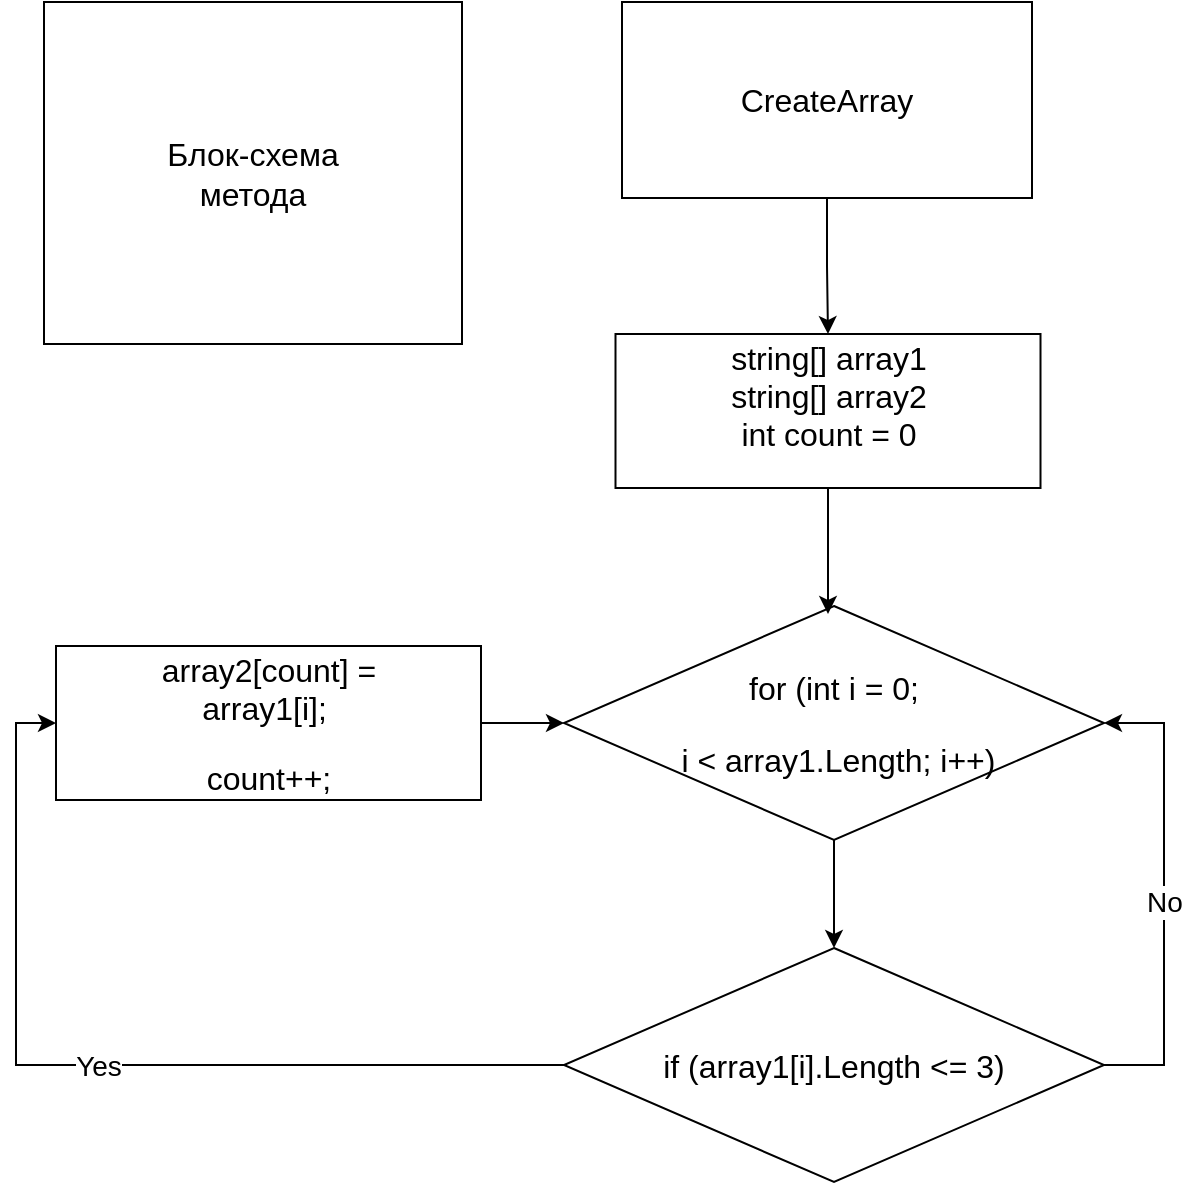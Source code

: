 <mxfile version="21.1.1" type="device">
  <diagram id="dH6k9NTIesYO_HcMk84H" name="Схема метода">
    <mxGraphModel dx="1386" dy="779" grid="0" gridSize="10" guides="1" tooltips="1" connect="1" arrows="1" fold="1" page="1" pageScale="1" pageWidth="827" pageHeight="1169" math="0" shadow="0">
      <root>
        <mxCell id="0" />
        <mxCell id="1" parent="0" />
        <mxCell id="AlaVa-KSxoY17fMJesgl-9" style="edgeStyle=orthogonalEdgeStyle;rounded=0;orthogonalLoop=1;jettySize=auto;html=1;exitX=0.5;exitY=1;exitDx=0;exitDy=0;entryX=0.5;entryY=0;entryDx=0;entryDy=0;" edge="1" parent="1" source="agnQd_lzbdPJiHZVUdNa-7" target="AlaVa-KSxoY17fMJesgl-3">
          <mxGeometry relative="1" as="geometry" />
        </mxCell>
        <mxCell id="agnQd_lzbdPJiHZVUdNa-7" value="&lt;p class=&quot;MsoNormal&quot;&gt;for (int i&amp;nbsp;= 0;&lt;/p&gt;&lt;p class=&quot;MsoNormal&quot;&gt;&lt;span style=&quot;background-color: initial;&quot;&gt;&amp;nbsp;i &amp;lt; array1.Length; i++)&lt;/span&gt;&lt;/p&gt;" style="rhombus;whiteSpace=wrap;html=1;fontSize=16;" parent="1" vertex="1">
          <mxGeometry x="293" y="369" width="270" height="117" as="geometry" />
        </mxCell>
        <mxCell id="AlaVa-KSxoY17fMJesgl-7" style="edgeStyle=orthogonalEdgeStyle;rounded=0;orthogonalLoop=1;jettySize=auto;html=1;exitX=0.5;exitY=1;exitDx=0;exitDy=0;entryX=0.5;entryY=0;entryDx=0;entryDy=0;" edge="1" parent="1" source="agnQd_lzbdPJiHZVUdNa-11" target="AlaVa-KSxoY17fMJesgl-1">
          <mxGeometry relative="1" as="geometry" />
        </mxCell>
        <mxCell id="agnQd_lzbdPJiHZVUdNa-11" value="CreateArray" style="rounded=0;whiteSpace=wrap;html=1;fontSize=16;" parent="1" vertex="1">
          <mxGeometry x="322" y="67" width="205" height="98" as="geometry" />
        </mxCell>
        <mxCell id="5r7eU4DgM71tSVGOj6O8-1" value="&lt;span style=&quot;font-size: 16px;&quot;&gt;Блок-схема &lt;br&gt;метода&lt;/span&gt;" style="rounded=0;whiteSpace=wrap;html=1;" parent="1" vertex="1">
          <mxGeometry x="33" y="67" width="209" height="171" as="geometry" />
        </mxCell>
        <mxCell id="AlaVa-KSxoY17fMJesgl-8" style="edgeStyle=orthogonalEdgeStyle;rounded=0;orthogonalLoop=1;jettySize=auto;html=1;exitX=0.5;exitY=1;exitDx=0;exitDy=0;" edge="1" parent="1" source="AlaVa-KSxoY17fMJesgl-1">
          <mxGeometry relative="1" as="geometry">
            <mxPoint x="425" y="373" as="targetPoint" />
          </mxGeometry>
        </mxCell>
        <mxCell id="AlaVa-KSxoY17fMJesgl-1" value="&lt;span style=&quot;background-color: initial;&quot;&gt;string[] array1&lt;br&gt;&lt;/span&gt;&lt;span style=&quot;background-color: initial;&quot;&gt;string[] array2&lt;br&gt;&lt;/span&gt;int count = 0&lt;span style=&quot;background-color: initial;&quot;&gt;&lt;br&gt;&lt;/span&gt;&lt;p class=&quot;MsoNormal&quot;&gt;&lt;/p&gt;" style="rounded=0;whiteSpace=wrap;html=1;fontSize=16;" vertex="1" parent="1">
          <mxGeometry x="318.75" y="233" width="212.5" height="77" as="geometry" />
        </mxCell>
        <mxCell id="AlaVa-KSxoY17fMJesgl-10" value="Yes" style="edgeStyle=orthogonalEdgeStyle;rounded=0;orthogonalLoop=1;jettySize=auto;html=1;exitX=0;exitY=0.5;exitDx=0;exitDy=0;entryX=0;entryY=0.5;entryDx=0;entryDy=0;fontSize=14;" edge="1" parent="1" source="AlaVa-KSxoY17fMJesgl-3" target="AlaVa-KSxoY17fMJesgl-4">
          <mxGeometry x="0.002" relative="1" as="geometry">
            <mxPoint as="offset" />
          </mxGeometry>
        </mxCell>
        <mxCell id="AlaVa-KSxoY17fMJesgl-11" value="No" style="edgeStyle=orthogonalEdgeStyle;rounded=0;orthogonalLoop=1;jettySize=auto;html=1;exitX=1;exitY=0.5;exitDx=0;exitDy=0;entryX=1;entryY=0.5;entryDx=0;entryDy=0;fontSize=14;" edge="1" parent="1" source="AlaVa-KSxoY17fMJesgl-3" target="agnQd_lzbdPJiHZVUdNa-7">
          <mxGeometry x="-0.03" relative="1" as="geometry">
            <Array as="points">
              <mxPoint x="593" y="599" />
              <mxPoint x="593" y="428" />
            </Array>
            <mxPoint as="offset" />
          </mxGeometry>
        </mxCell>
        <mxCell id="AlaVa-KSxoY17fMJesgl-3" value="&lt;p class=&quot;MsoNormal&quot;&gt;if (&lt;span lang=&quot;EN-US&quot;&gt;array&lt;/span&gt;1[&lt;span lang=&quot;EN-US&quot;&gt;i&lt;/span&gt;].&lt;span lang=&quot;EN-US&quot;&gt;Length&lt;/span&gt; &amp;lt;= 3)&lt;/p&gt;" style="rhombus;whiteSpace=wrap;html=1;fontSize=16;" vertex="1" parent="1">
          <mxGeometry x="293" y="540" width="270" height="117" as="geometry" />
        </mxCell>
        <mxCell id="AlaVa-KSxoY17fMJesgl-12" style="edgeStyle=orthogonalEdgeStyle;rounded=0;orthogonalLoop=1;jettySize=auto;html=1;exitX=1;exitY=0.5;exitDx=0;exitDy=0;entryX=0;entryY=0.5;entryDx=0;entryDy=0;" edge="1" parent="1" source="AlaVa-KSxoY17fMJesgl-4" target="agnQd_lzbdPJiHZVUdNa-7">
          <mxGeometry relative="1" as="geometry" />
        </mxCell>
        <mxCell id="AlaVa-KSxoY17fMJesgl-4" value="&lt;p style=&quot;margin-bottom:0cm;margin-bottom:.0001pt;line-height:&lt;br/&gt;normal&quot; class=&quot;MsoNormal&quot;&gt;array2[count] =&lt;br/&gt;array1[i];&amp;nbsp;&lt;/p&gt;&lt;p style=&quot;margin-bottom:0cm;margin-bottom:.0001pt;line-height:&lt;br/&gt;normal&quot; class=&quot;MsoNormal&quot;&gt;&lt;span style=&quot;background-color: initial;&quot;&gt;count++;&lt;/span&gt;&lt;/p&gt;&lt;p class=&quot;MsoNormal&quot;&gt;&lt;/p&gt;" style="rounded=0;whiteSpace=wrap;html=1;fontSize=16;" vertex="1" parent="1">
          <mxGeometry x="39" y="389" width="212.5" height="77" as="geometry" />
        </mxCell>
      </root>
    </mxGraphModel>
  </diagram>
</mxfile>
